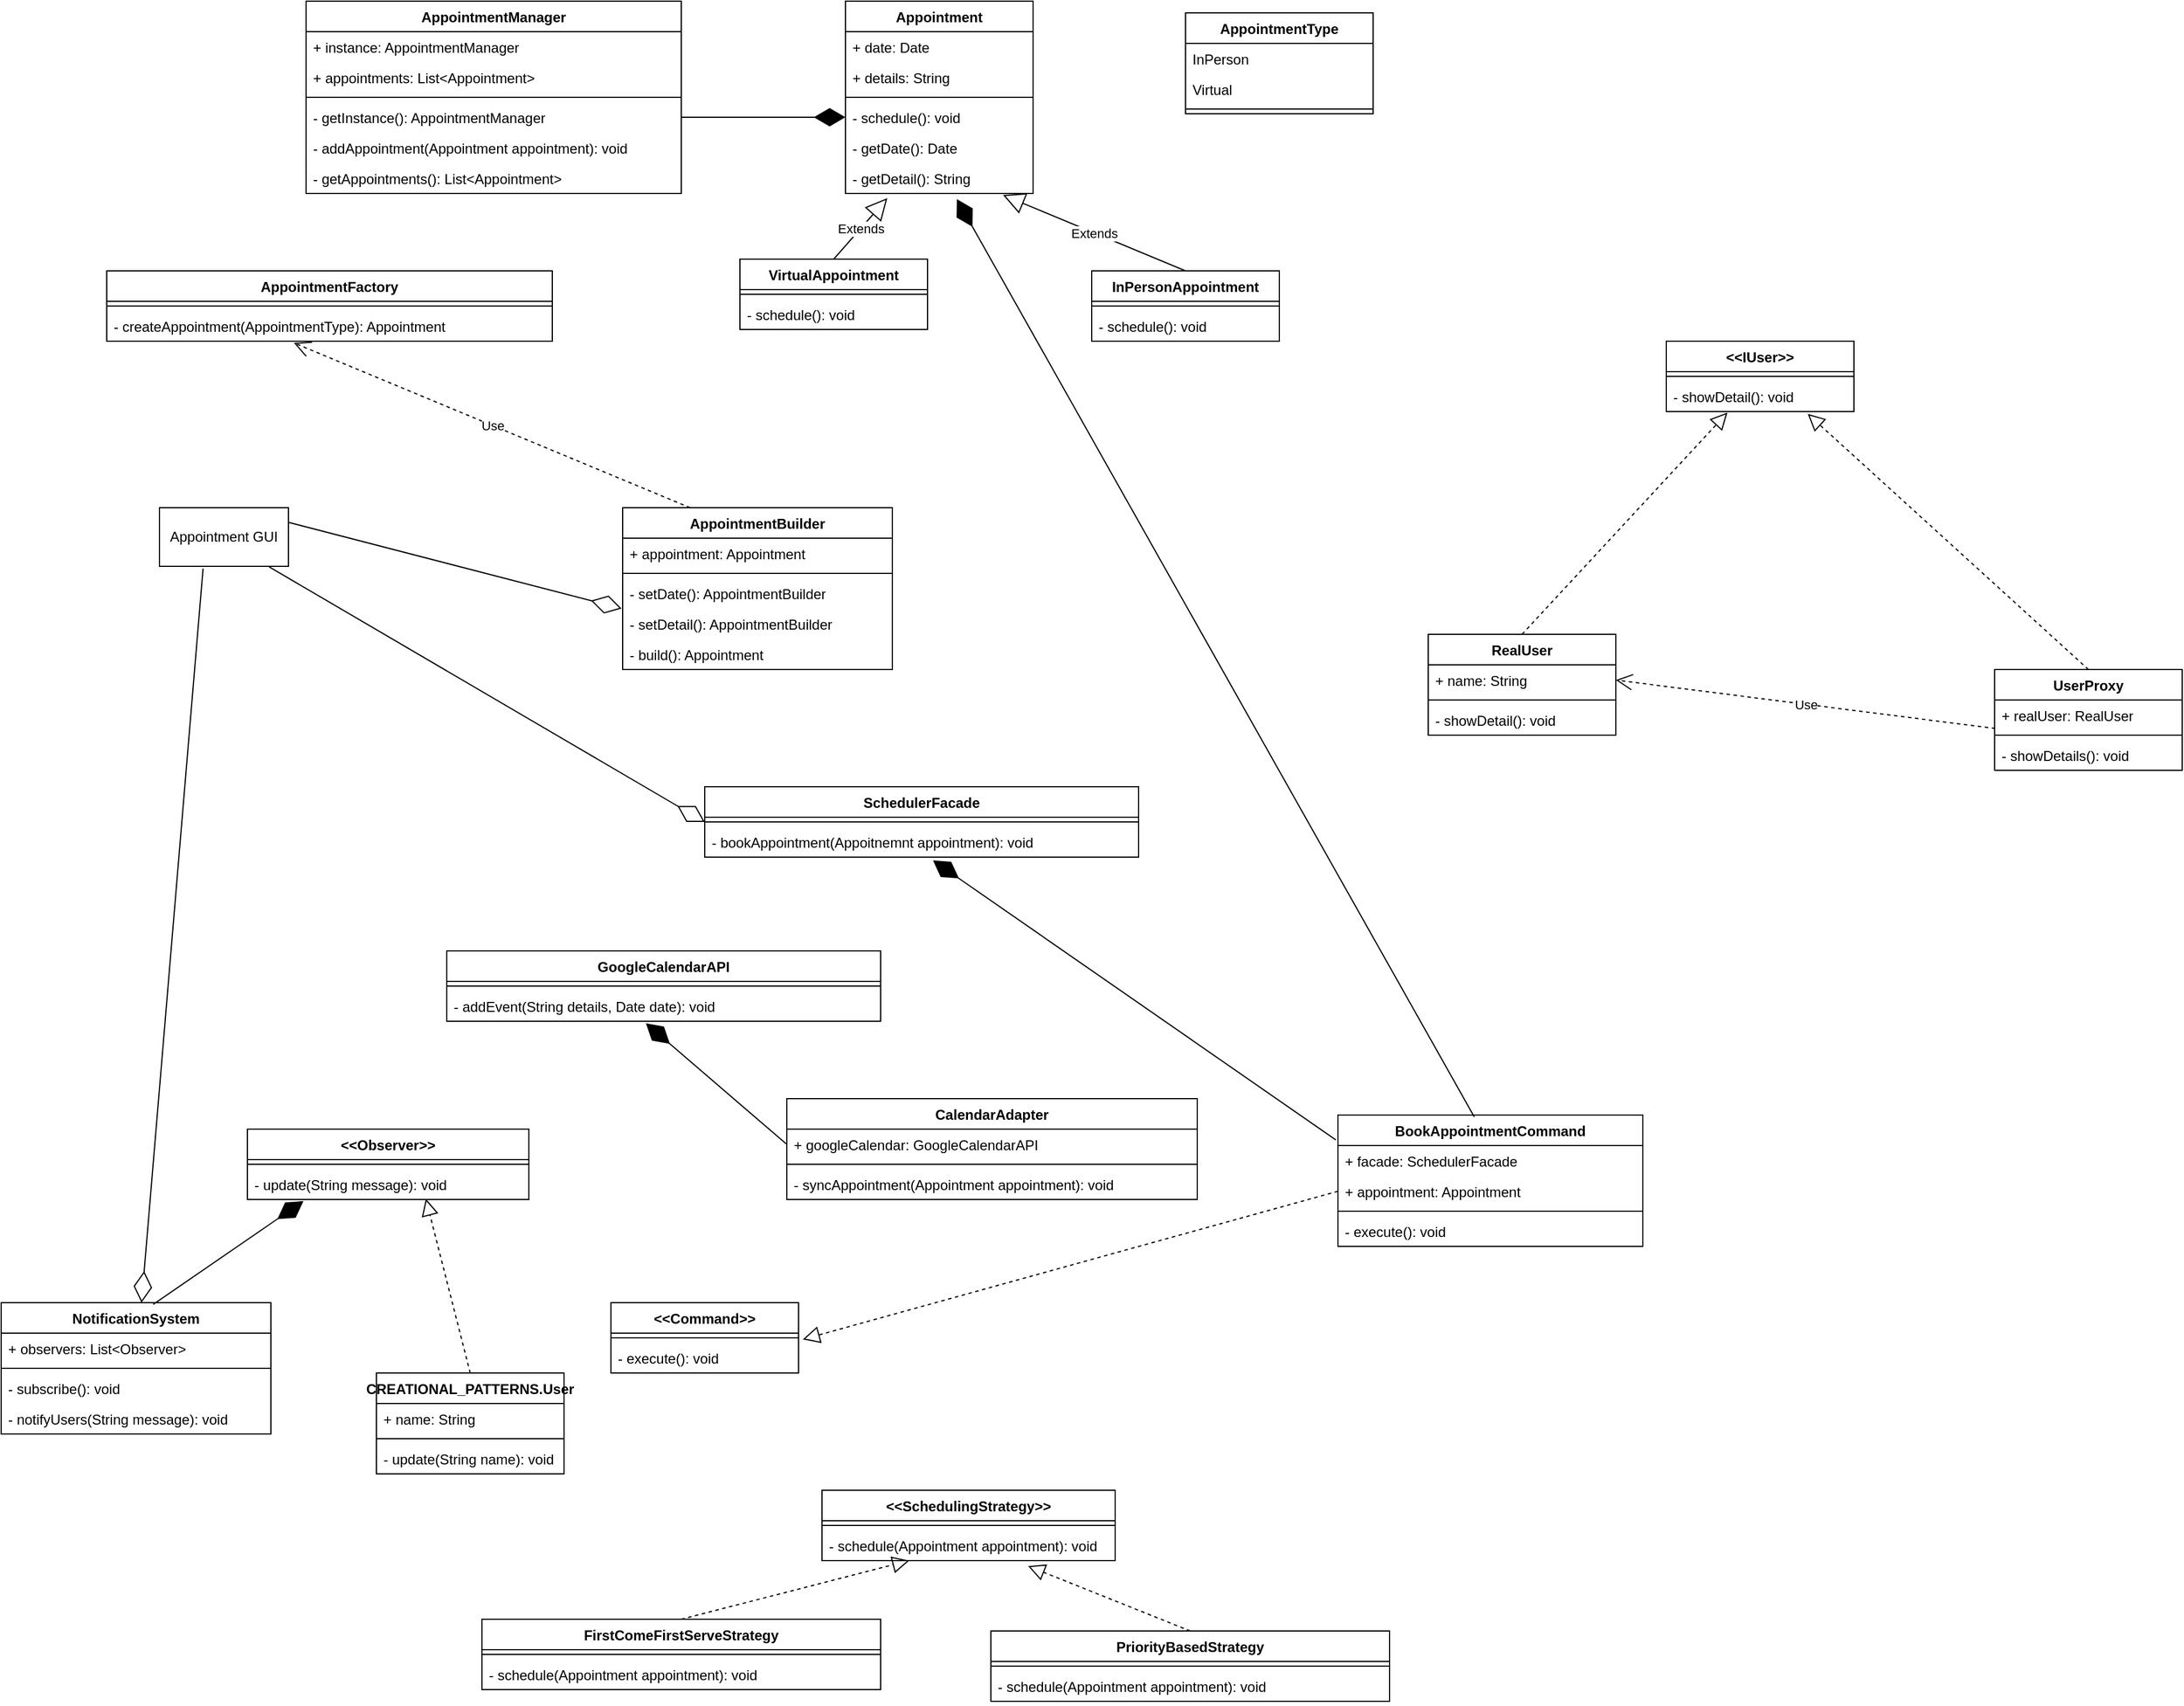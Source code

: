<mxfile version="21.6.8" type="device">
  <diagram name="Page-1" id="3SA_PlsY-lDh6BKdHhQn">
    <mxGraphModel dx="2927" dy="1338" grid="1" gridSize="10" guides="1" tooltips="1" connect="1" arrows="1" fold="1" page="1" pageScale="1" pageWidth="827" pageHeight="1169" math="0" shadow="0">
      <root>
        <mxCell id="0" />
        <mxCell id="1" parent="0" />
        <mxCell id="EZS8QOaWmPaTbYmhqYIM-8" value="Appointment" style="swimlane;fontStyle=1;align=center;verticalAlign=top;childLayout=stackLayout;horizontal=1;startSize=26;horizontalStack=0;resizeParent=1;resizeParentMax=0;resizeLast=0;collapsible=1;marginBottom=0;whiteSpace=wrap;html=1;" vertex="1" parent="1">
          <mxGeometry x="330" y="400" width="160" height="164" as="geometry" />
        </mxCell>
        <mxCell id="EZS8QOaWmPaTbYmhqYIM-9" value="+ date: Date" style="text;strokeColor=none;fillColor=none;align=left;verticalAlign=top;spacingLeft=4;spacingRight=4;overflow=hidden;rotatable=0;points=[[0,0.5],[1,0.5]];portConstraint=eastwest;whiteSpace=wrap;html=1;" vertex="1" parent="EZS8QOaWmPaTbYmhqYIM-8">
          <mxGeometry y="26" width="160" height="26" as="geometry" />
        </mxCell>
        <mxCell id="EZS8QOaWmPaTbYmhqYIM-12" value="+ details: String" style="text;strokeColor=none;fillColor=none;align=left;verticalAlign=top;spacingLeft=4;spacingRight=4;overflow=hidden;rotatable=0;points=[[0,0.5],[1,0.5]];portConstraint=eastwest;whiteSpace=wrap;html=1;" vertex="1" parent="EZS8QOaWmPaTbYmhqYIM-8">
          <mxGeometry y="52" width="160" height="26" as="geometry" />
        </mxCell>
        <mxCell id="EZS8QOaWmPaTbYmhqYIM-10" value="" style="line;strokeWidth=1;fillColor=none;align=left;verticalAlign=middle;spacingTop=-1;spacingLeft=3;spacingRight=3;rotatable=0;labelPosition=right;points=[];portConstraint=eastwest;strokeColor=inherit;" vertex="1" parent="EZS8QOaWmPaTbYmhqYIM-8">
          <mxGeometry y="78" width="160" height="8" as="geometry" />
        </mxCell>
        <mxCell id="EZS8QOaWmPaTbYmhqYIM-11" value="- schedule(): void" style="text;strokeColor=none;fillColor=none;align=left;verticalAlign=top;spacingLeft=4;spacingRight=4;overflow=hidden;rotatable=0;points=[[0,0.5],[1,0.5]];portConstraint=eastwest;whiteSpace=wrap;html=1;" vertex="1" parent="EZS8QOaWmPaTbYmhqYIM-8">
          <mxGeometry y="86" width="160" height="26" as="geometry" />
        </mxCell>
        <mxCell id="EZS8QOaWmPaTbYmhqYIM-13" value="- getDate(): Date" style="text;strokeColor=none;fillColor=none;align=left;verticalAlign=top;spacingLeft=4;spacingRight=4;overflow=hidden;rotatable=0;points=[[0,0.5],[1,0.5]];portConstraint=eastwest;whiteSpace=wrap;html=1;" vertex="1" parent="EZS8QOaWmPaTbYmhqYIM-8">
          <mxGeometry y="112" width="160" height="26" as="geometry" />
        </mxCell>
        <mxCell id="EZS8QOaWmPaTbYmhqYIM-14" value="- getDetail(): String" style="text;strokeColor=none;fillColor=none;align=left;verticalAlign=top;spacingLeft=4;spacingRight=4;overflow=hidden;rotatable=0;points=[[0,0.5],[1,0.5]];portConstraint=eastwest;whiteSpace=wrap;html=1;" vertex="1" parent="EZS8QOaWmPaTbYmhqYIM-8">
          <mxGeometry y="138" width="160" height="26" as="geometry" />
        </mxCell>
        <mxCell id="EZS8QOaWmPaTbYmhqYIM-15" value="InPersonAppointment" style="swimlane;fontStyle=1;align=center;verticalAlign=top;childLayout=stackLayout;horizontal=1;startSize=26;horizontalStack=0;resizeParent=1;resizeParentMax=0;resizeLast=0;collapsible=1;marginBottom=0;whiteSpace=wrap;html=1;" vertex="1" parent="1">
          <mxGeometry x="540" y="630" width="160" height="60" as="geometry" />
        </mxCell>
        <mxCell id="EZS8QOaWmPaTbYmhqYIM-17" value="" style="line;strokeWidth=1;fillColor=none;align=left;verticalAlign=middle;spacingTop=-1;spacingLeft=3;spacingRight=3;rotatable=0;labelPosition=right;points=[];portConstraint=eastwest;strokeColor=inherit;" vertex="1" parent="EZS8QOaWmPaTbYmhqYIM-15">
          <mxGeometry y="26" width="160" height="8" as="geometry" />
        </mxCell>
        <mxCell id="EZS8QOaWmPaTbYmhqYIM-18" value="- schedule(): void" style="text;strokeColor=none;fillColor=none;align=left;verticalAlign=top;spacingLeft=4;spacingRight=4;overflow=hidden;rotatable=0;points=[[0,0.5],[1,0.5]];portConstraint=eastwest;whiteSpace=wrap;html=1;" vertex="1" parent="EZS8QOaWmPaTbYmhqYIM-15">
          <mxGeometry y="34" width="160" height="26" as="geometry" />
        </mxCell>
        <mxCell id="EZS8QOaWmPaTbYmhqYIM-19" value="VirtualAppointment" style="swimlane;fontStyle=1;align=center;verticalAlign=top;childLayout=stackLayout;horizontal=1;startSize=26;horizontalStack=0;resizeParent=1;resizeParentMax=0;resizeLast=0;collapsible=1;marginBottom=0;whiteSpace=wrap;html=1;" vertex="1" parent="1">
          <mxGeometry x="240" y="620" width="160" height="60" as="geometry" />
        </mxCell>
        <mxCell id="EZS8QOaWmPaTbYmhqYIM-20" value="" style="line;strokeWidth=1;fillColor=none;align=left;verticalAlign=middle;spacingTop=-1;spacingLeft=3;spacingRight=3;rotatable=0;labelPosition=right;points=[];portConstraint=eastwest;strokeColor=inherit;" vertex="1" parent="EZS8QOaWmPaTbYmhqYIM-19">
          <mxGeometry y="26" width="160" height="8" as="geometry" />
        </mxCell>
        <mxCell id="EZS8QOaWmPaTbYmhqYIM-21" value="- schedule(): void" style="text;strokeColor=none;fillColor=none;align=left;verticalAlign=top;spacingLeft=4;spacingRight=4;overflow=hidden;rotatable=0;points=[[0,0.5],[1,0.5]];portConstraint=eastwest;whiteSpace=wrap;html=1;" vertex="1" parent="EZS8QOaWmPaTbYmhqYIM-19">
          <mxGeometry y="34" width="160" height="26" as="geometry" />
        </mxCell>
        <mxCell id="EZS8QOaWmPaTbYmhqYIM-22" value="AppointmentType" style="swimlane;fontStyle=1;align=center;verticalAlign=top;childLayout=stackLayout;horizontal=1;startSize=26;horizontalStack=0;resizeParent=1;resizeParentMax=0;resizeLast=0;collapsible=1;marginBottom=0;whiteSpace=wrap;html=1;" vertex="1" parent="1">
          <mxGeometry x="620" y="410" width="160" height="86" as="geometry" />
        </mxCell>
        <mxCell id="EZS8QOaWmPaTbYmhqYIM-23" value="InPerson" style="text;strokeColor=none;fillColor=none;align=left;verticalAlign=top;spacingLeft=4;spacingRight=4;overflow=hidden;rotatable=0;points=[[0,0.5],[1,0.5]];portConstraint=eastwest;whiteSpace=wrap;html=1;" vertex="1" parent="EZS8QOaWmPaTbYmhqYIM-22">
          <mxGeometry y="26" width="160" height="26" as="geometry" />
        </mxCell>
        <mxCell id="EZS8QOaWmPaTbYmhqYIM-26" value="Virtual" style="text;strokeColor=none;fillColor=none;align=left;verticalAlign=top;spacingLeft=4;spacingRight=4;overflow=hidden;rotatable=0;points=[[0,0.5],[1,0.5]];portConstraint=eastwest;whiteSpace=wrap;html=1;" vertex="1" parent="EZS8QOaWmPaTbYmhqYIM-22">
          <mxGeometry y="52" width="160" height="26" as="geometry" />
        </mxCell>
        <mxCell id="EZS8QOaWmPaTbYmhqYIM-24" value="" style="line;strokeWidth=1;fillColor=none;align=left;verticalAlign=middle;spacingTop=-1;spacingLeft=3;spacingRight=3;rotatable=0;labelPosition=right;points=[];portConstraint=eastwest;strokeColor=inherit;" vertex="1" parent="EZS8QOaWmPaTbYmhqYIM-22">
          <mxGeometry y="78" width="160" height="8" as="geometry" />
        </mxCell>
        <mxCell id="EZS8QOaWmPaTbYmhqYIM-27" value="AppointmentFactory" style="swimlane;fontStyle=1;align=center;verticalAlign=top;childLayout=stackLayout;horizontal=1;startSize=26;horizontalStack=0;resizeParent=1;resizeParentMax=0;resizeLast=0;collapsible=1;marginBottom=0;whiteSpace=wrap;html=1;" vertex="1" parent="1">
          <mxGeometry x="-300" y="630" width="380" height="60" as="geometry" />
        </mxCell>
        <mxCell id="EZS8QOaWmPaTbYmhqYIM-29" value="" style="line;strokeWidth=1;fillColor=none;align=left;verticalAlign=middle;spacingTop=-1;spacingLeft=3;spacingRight=3;rotatable=0;labelPosition=right;points=[];portConstraint=eastwest;strokeColor=inherit;" vertex="1" parent="EZS8QOaWmPaTbYmhqYIM-27">
          <mxGeometry y="26" width="380" height="8" as="geometry" />
        </mxCell>
        <mxCell id="EZS8QOaWmPaTbYmhqYIM-30" value="- createAppointment(AppointmentType): Appointment" style="text;strokeColor=none;fillColor=none;align=left;verticalAlign=top;spacingLeft=4;spacingRight=4;overflow=hidden;rotatable=0;points=[[0,0.5],[1,0.5]];portConstraint=eastwest;whiteSpace=wrap;html=1;" vertex="1" parent="EZS8QOaWmPaTbYmhqYIM-27">
          <mxGeometry y="34" width="380" height="26" as="geometry" />
        </mxCell>
        <mxCell id="EZS8QOaWmPaTbYmhqYIM-31" value="AppointmentBuilder" style="swimlane;fontStyle=1;align=center;verticalAlign=top;childLayout=stackLayout;horizontal=1;startSize=26;horizontalStack=0;resizeParent=1;resizeParentMax=0;resizeLast=0;collapsible=1;marginBottom=0;whiteSpace=wrap;html=1;" vertex="1" parent="1">
          <mxGeometry x="140" y="832" width="230" height="138" as="geometry" />
        </mxCell>
        <mxCell id="EZS8QOaWmPaTbYmhqYIM-32" value="+ appointment: Appointment" style="text;strokeColor=none;fillColor=none;align=left;verticalAlign=top;spacingLeft=4;spacingRight=4;overflow=hidden;rotatable=0;points=[[0,0.5],[1,0.5]];portConstraint=eastwest;whiteSpace=wrap;html=1;" vertex="1" parent="EZS8QOaWmPaTbYmhqYIM-31">
          <mxGeometry y="26" width="230" height="26" as="geometry" />
        </mxCell>
        <mxCell id="EZS8QOaWmPaTbYmhqYIM-33" value="" style="line;strokeWidth=1;fillColor=none;align=left;verticalAlign=middle;spacingTop=-1;spacingLeft=3;spacingRight=3;rotatable=0;labelPosition=right;points=[];portConstraint=eastwest;strokeColor=inherit;" vertex="1" parent="EZS8QOaWmPaTbYmhqYIM-31">
          <mxGeometry y="52" width="230" height="8" as="geometry" />
        </mxCell>
        <mxCell id="EZS8QOaWmPaTbYmhqYIM-34" value="- setDate(): AppointmentBuilder" style="text;strokeColor=none;fillColor=none;align=left;verticalAlign=top;spacingLeft=4;spacingRight=4;overflow=hidden;rotatable=0;points=[[0,0.5],[1,0.5]];portConstraint=eastwest;whiteSpace=wrap;html=1;" vertex="1" parent="EZS8QOaWmPaTbYmhqYIM-31">
          <mxGeometry y="60" width="230" height="26" as="geometry" />
        </mxCell>
        <mxCell id="EZS8QOaWmPaTbYmhqYIM-35" value="- setDetail(): AppointmentBuilder" style="text;strokeColor=none;fillColor=none;align=left;verticalAlign=top;spacingLeft=4;spacingRight=4;overflow=hidden;rotatable=0;points=[[0,0.5],[1,0.5]];portConstraint=eastwest;whiteSpace=wrap;html=1;" vertex="1" parent="EZS8QOaWmPaTbYmhqYIM-31">
          <mxGeometry y="86" width="230" height="26" as="geometry" />
        </mxCell>
        <mxCell id="EZS8QOaWmPaTbYmhqYIM-36" value="- build(): Appointment" style="text;strokeColor=none;fillColor=none;align=left;verticalAlign=top;spacingLeft=4;spacingRight=4;overflow=hidden;rotatable=0;points=[[0,0.5],[1,0.5]];portConstraint=eastwest;whiteSpace=wrap;html=1;" vertex="1" parent="EZS8QOaWmPaTbYmhqYIM-31">
          <mxGeometry y="112" width="230" height="26" as="geometry" />
        </mxCell>
        <mxCell id="EZS8QOaWmPaTbYmhqYIM-37" value="AppointmentManager" style="swimlane;fontStyle=1;align=center;verticalAlign=top;childLayout=stackLayout;horizontal=1;startSize=26;horizontalStack=0;resizeParent=1;resizeParentMax=0;resizeLast=0;collapsible=1;marginBottom=0;whiteSpace=wrap;html=1;" vertex="1" parent="1">
          <mxGeometry x="-130" y="400" width="320" height="164" as="geometry" />
        </mxCell>
        <mxCell id="EZS8QOaWmPaTbYmhqYIM-38" value="+ instance: AppointmentManager" style="text;strokeColor=none;fillColor=none;align=left;verticalAlign=top;spacingLeft=4;spacingRight=4;overflow=hidden;rotatable=0;points=[[0,0.5],[1,0.5]];portConstraint=eastwest;whiteSpace=wrap;html=1;" vertex="1" parent="EZS8QOaWmPaTbYmhqYIM-37">
          <mxGeometry y="26" width="320" height="26" as="geometry" />
        </mxCell>
        <mxCell id="EZS8QOaWmPaTbYmhqYIM-41" value="+ appointments: List&amp;lt;Appointment&amp;gt;" style="text;strokeColor=none;fillColor=none;align=left;verticalAlign=top;spacingLeft=4;spacingRight=4;overflow=hidden;rotatable=0;points=[[0,0.5],[1,0.5]];portConstraint=eastwest;whiteSpace=wrap;html=1;" vertex="1" parent="EZS8QOaWmPaTbYmhqYIM-37">
          <mxGeometry y="52" width="320" height="26" as="geometry" />
        </mxCell>
        <mxCell id="EZS8QOaWmPaTbYmhqYIM-39" value="" style="line;strokeWidth=1;fillColor=none;align=left;verticalAlign=middle;spacingTop=-1;spacingLeft=3;spacingRight=3;rotatable=0;labelPosition=right;points=[];portConstraint=eastwest;strokeColor=inherit;" vertex="1" parent="EZS8QOaWmPaTbYmhqYIM-37">
          <mxGeometry y="78" width="320" height="8" as="geometry" />
        </mxCell>
        <mxCell id="EZS8QOaWmPaTbYmhqYIM-40" value="- getInstance(): AppointmentManager" style="text;strokeColor=none;fillColor=none;align=left;verticalAlign=top;spacingLeft=4;spacingRight=4;overflow=hidden;rotatable=0;points=[[0,0.5],[1,0.5]];portConstraint=eastwest;whiteSpace=wrap;html=1;" vertex="1" parent="EZS8QOaWmPaTbYmhqYIM-37">
          <mxGeometry y="86" width="320" height="26" as="geometry" />
        </mxCell>
        <mxCell id="EZS8QOaWmPaTbYmhqYIM-43" value="- addAppointment(Appointment appointment): void" style="text;strokeColor=none;fillColor=none;align=left;verticalAlign=top;spacingLeft=4;spacingRight=4;overflow=hidden;rotatable=0;points=[[0,0.5],[1,0.5]];portConstraint=eastwest;whiteSpace=wrap;html=1;" vertex="1" parent="EZS8QOaWmPaTbYmhqYIM-37">
          <mxGeometry y="112" width="320" height="26" as="geometry" />
        </mxCell>
        <mxCell id="EZS8QOaWmPaTbYmhqYIM-44" value="- getAppointments(): List&amp;lt;Appointment&amp;gt;" style="text;strokeColor=none;fillColor=none;align=left;verticalAlign=top;spacingLeft=4;spacingRight=4;overflow=hidden;rotatable=0;points=[[0,0.5],[1,0.5]];portConstraint=eastwest;whiteSpace=wrap;html=1;" vertex="1" parent="EZS8QOaWmPaTbYmhqYIM-37">
          <mxGeometry y="138" width="320" height="26" as="geometry" />
        </mxCell>
        <mxCell id="EZS8QOaWmPaTbYmhqYIM-45" value="&amp;lt;&amp;lt;Observer&amp;gt;&amp;gt;" style="swimlane;fontStyle=1;align=center;verticalAlign=top;childLayout=stackLayout;horizontal=1;startSize=26;horizontalStack=0;resizeParent=1;resizeParentMax=0;resizeLast=0;collapsible=1;marginBottom=0;whiteSpace=wrap;html=1;" vertex="1" parent="1">
          <mxGeometry x="-180" y="1362" width="240" height="60" as="geometry" />
        </mxCell>
        <mxCell id="EZS8QOaWmPaTbYmhqYIM-47" value="" style="line;strokeWidth=1;fillColor=none;align=left;verticalAlign=middle;spacingTop=-1;spacingLeft=3;spacingRight=3;rotatable=0;labelPosition=right;points=[];portConstraint=eastwest;strokeColor=inherit;" vertex="1" parent="EZS8QOaWmPaTbYmhqYIM-45">
          <mxGeometry y="26" width="240" height="8" as="geometry" />
        </mxCell>
        <mxCell id="EZS8QOaWmPaTbYmhqYIM-48" value="- update(String message): void" style="text;strokeColor=none;fillColor=none;align=left;verticalAlign=top;spacingLeft=4;spacingRight=4;overflow=hidden;rotatable=0;points=[[0,0.5],[1,0.5]];portConstraint=eastwest;whiteSpace=wrap;html=1;" vertex="1" parent="EZS8QOaWmPaTbYmhqYIM-45">
          <mxGeometry y="34" width="240" height="26" as="geometry" />
        </mxCell>
        <mxCell id="EZS8QOaWmPaTbYmhqYIM-49" value="CREATIONAL_PATTERNS.User" style="swimlane;fontStyle=1;align=center;verticalAlign=top;childLayout=stackLayout;horizontal=1;startSize=26;horizontalStack=0;resizeParent=1;resizeParentMax=0;resizeLast=0;collapsible=1;marginBottom=0;whiteSpace=wrap;html=1;" vertex="1" parent="1">
          <mxGeometry x="-70" y="1570" width="160" height="86" as="geometry" />
        </mxCell>
        <mxCell id="EZS8QOaWmPaTbYmhqYIM-50" value="+ name: String&amp;nbsp;" style="text;strokeColor=none;fillColor=none;align=left;verticalAlign=top;spacingLeft=4;spacingRight=4;overflow=hidden;rotatable=0;points=[[0,0.5],[1,0.5]];portConstraint=eastwest;whiteSpace=wrap;html=1;" vertex="1" parent="EZS8QOaWmPaTbYmhqYIM-49">
          <mxGeometry y="26" width="160" height="26" as="geometry" />
        </mxCell>
        <mxCell id="EZS8QOaWmPaTbYmhqYIM-51" value="" style="line;strokeWidth=1;fillColor=none;align=left;verticalAlign=middle;spacingTop=-1;spacingLeft=3;spacingRight=3;rotatable=0;labelPosition=right;points=[];portConstraint=eastwest;strokeColor=inherit;" vertex="1" parent="EZS8QOaWmPaTbYmhqYIM-49">
          <mxGeometry y="52" width="160" height="8" as="geometry" />
        </mxCell>
        <mxCell id="EZS8QOaWmPaTbYmhqYIM-52" value="- update(String name): void" style="text;strokeColor=none;fillColor=none;align=left;verticalAlign=top;spacingLeft=4;spacingRight=4;overflow=hidden;rotatable=0;points=[[0,0.5],[1,0.5]];portConstraint=eastwest;whiteSpace=wrap;html=1;" vertex="1" parent="EZS8QOaWmPaTbYmhqYIM-49">
          <mxGeometry y="60" width="160" height="26" as="geometry" />
        </mxCell>
        <mxCell id="EZS8QOaWmPaTbYmhqYIM-53" value="NotificationSystem" style="swimlane;fontStyle=1;align=center;verticalAlign=top;childLayout=stackLayout;horizontal=1;startSize=26;horizontalStack=0;resizeParent=1;resizeParentMax=0;resizeLast=0;collapsible=1;marginBottom=0;whiteSpace=wrap;html=1;" vertex="1" parent="1">
          <mxGeometry x="-390" y="1510" width="230" height="112" as="geometry" />
        </mxCell>
        <mxCell id="EZS8QOaWmPaTbYmhqYIM-54" value="+ observers: List&amp;lt;Observer&amp;gt;" style="text;strokeColor=none;fillColor=none;align=left;verticalAlign=top;spacingLeft=4;spacingRight=4;overflow=hidden;rotatable=0;points=[[0,0.5],[1,0.5]];portConstraint=eastwest;whiteSpace=wrap;html=1;" vertex="1" parent="EZS8QOaWmPaTbYmhqYIM-53">
          <mxGeometry y="26" width="230" height="26" as="geometry" />
        </mxCell>
        <mxCell id="EZS8QOaWmPaTbYmhqYIM-55" value="" style="line;strokeWidth=1;fillColor=none;align=left;verticalAlign=middle;spacingTop=-1;spacingLeft=3;spacingRight=3;rotatable=0;labelPosition=right;points=[];portConstraint=eastwest;strokeColor=inherit;" vertex="1" parent="EZS8QOaWmPaTbYmhqYIM-53">
          <mxGeometry y="52" width="230" height="8" as="geometry" />
        </mxCell>
        <mxCell id="EZS8QOaWmPaTbYmhqYIM-56" value="- subscribe(): void" style="text;strokeColor=none;fillColor=none;align=left;verticalAlign=top;spacingLeft=4;spacingRight=4;overflow=hidden;rotatable=0;points=[[0,0.5],[1,0.5]];portConstraint=eastwest;whiteSpace=wrap;html=1;" vertex="1" parent="EZS8QOaWmPaTbYmhqYIM-53">
          <mxGeometry y="60" width="230" height="26" as="geometry" />
        </mxCell>
        <mxCell id="EZS8QOaWmPaTbYmhqYIM-58" value="- notifyUsers(String message): void" style="text;strokeColor=none;fillColor=none;align=left;verticalAlign=top;spacingLeft=4;spacingRight=4;overflow=hidden;rotatable=0;points=[[0,0.5],[1,0.5]];portConstraint=eastwest;whiteSpace=wrap;html=1;" vertex="1" parent="EZS8QOaWmPaTbYmhqYIM-53">
          <mxGeometry y="86" width="230" height="26" as="geometry" />
        </mxCell>
        <mxCell id="EZS8QOaWmPaTbYmhqYIM-60" value="&amp;lt;&amp;lt;Command&amp;gt;&amp;gt;" style="swimlane;fontStyle=1;align=center;verticalAlign=top;childLayout=stackLayout;horizontal=1;startSize=26;horizontalStack=0;resizeParent=1;resizeParentMax=0;resizeLast=0;collapsible=1;marginBottom=0;whiteSpace=wrap;html=1;" vertex="1" parent="1">
          <mxGeometry x="130" y="1510" width="160" height="60" as="geometry" />
        </mxCell>
        <mxCell id="EZS8QOaWmPaTbYmhqYIM-62" value="" style="line;strokeWidth=1;fillColor=none;align=left;verticalAlign=middle;spacingTop=-1;spacingLeft=3;spacingRight=3;rotatable=0;labelPosition=right;points=[];portConstraint=eastwest;strokeColor=inherit;" vertex="1" parent="EZS8QOaWmPaTbYmhqYIM-60">
          <mxGeometry y="26" width="160" height="8" as="geometry" />
        </mxCell>
        <mxCell id="EZS8QOaWmPaTbYmhqYIM-63" value="- execute(): void" style="text;strokeColor=none;fillColor=none;align=left;verticalAlign=top;spacingLeft=4;spacingRight=4;overflow=hidden;rotatable=0;points=[[0,0.5],[1,0.5]];portConstraint=eastwest;whiteSpace=wrap;html=1;" vertex="1" parent="EZS8QOaWmPaTbYmhqYIM-60">
          <mxGeometry y="34" width="160" height="26" as="geometry" />
        </mxCell>
        <mxCell id="EZS8QOaWmPaTbYmhqYIM-65" value="BookAppointmentCommand" style="swimlane;fontStyle=1;align=center;verticalAlign=top;childLayout=stackLayout;horizontal=1;startSize=26;horizontalStack=0;resizeParent=1;resizeParentMax=0;resizeLast=0;collapsible=1;marginBottom=0;whiteSpace=wrap;html=1;" vertex="1" parent="1">
          <mxGeometry x="750" y="1350" width="260" height="112" as="geometry" />
        </mxCell>
        <mxCell id="EZS8QOaWmPaTbYmhqYIM-66" value="+ facade: SchedulerFacade" style="text;strokeColor=none;fillColor=none;align=left;verticalAlign=top;spacingLeft=4;spacingRight=4;overflow=hidden;rotatable=0;points=[[0,0.5],[1,0.5]];portConstraint=eastwest;whiteSpace=wrap;html=1;" vertex="1" parent="EZS8QOaWmPaTbYmhqYIM-65">
          <mxGeometry y="26" width="260" height="26" as="geometry" />
        </mxCell>
        <mxCell id="EZS8QOaWmPaTbYmhqYIM-69" value="+ appointment: Appointment" style="text;strokeColor=none;fillColor=none;align=left;verticalAlign=top;spacingLeft=4;spacingRight=4;overflow=hidden;rotatable=0;points=[[0,0.5],[1,0.5]];portConstraint=eastwest;whiteSpace=wrap;html=1;" vertex="1" parent="EZS8QOaWmPaTbYmhqYIM-65">
          <mxGeometry y="52" width="260" height="26" as="geometry" />
        </mxCell>
        <mxCell id="EZS8QOaWmPaTbYmhqYIM-67" value="" style="line;strokeWidth=1;fillColor=none;align=left;verticalAlign=middle;spacingTop=-1;spacingLeft=3;spacingRight=3;rotatable=0;labelPosition=right;points=[];portConstraint=eastwest;strokeColor=inherit;" vertex="1" parent="EZS8QOaWmPaTbYmhqYIM-65">
          <mxGeometry y="78" width="260" height="8" as="geometry" />
        </mxCell>
        <mxCell id="EZS8QOaWmPaTbYmhqYIM-68" value="- execute(): void" style="text;strokeColor=none;fillColor=none;align=left;verticalAlign=top;spacingLeft=4;spacingRight=4;overflow=hidden;rotatable=0;points=[[0,0.5],[1,0.5]];portConstraint=eastwest;whiteSpace=wrap;html=1;" vertex="1" parent="EZS8QOaWmPaTbYmhqYIM-65">
          <mxGeometry y="86" width="260" height="26" as="geometry" />
        </mxCell>
        <mxCell id="EZS8QOaWmPaTbYmhqYIM-70" value="&amp;lt;&amp;lt;SchedulingStrategy&amp;gt;&amp;gt;" style="swimlane;fontStyle=1;align=center;verticalAlign=top;childLayout=stackLayout;horizontal=1;startSize=26;horizontalStack=0;resizeParent=1;resizeParentMax=0;resizeLast=0;collapsible=1;marginBottom=0;whiteSpace=wrap;html=1;" vertex="1" parent="1">
          <mxGeometry x="310" y="1670" width="250" height="60" as="geometry" />
        </mxCell>
        <mxCell id="EZS8QOaWmPaTbYmhqYIM-72" value="" style="line;strokeWidth=1;fillColor=none;align=left;verticalAlign=middle;spacingTop=-1;spacingLeft=3;spacingRight=3;rotatable=0;labelPosition=right;points=[];portConstraint=eastwest;strokeColor=inherit;" vertex="1" parent="EZS8QOaWmPaTbYmhqYIM-70">
          <mxGeometry y="26" width="250" height="8" as="geometry" />
        </mxCell>
        <mxCell id="EZS8QOaWmPaTbYmhqYIM-73" value="- schedule(Appointment appointment): void" style="text;strokeColor=none;fillColor=none;align=left;verticalAlign=top;spacingLeft=4;spacingRight=4;overflow=hidden;rotatable=0;points=[[0,0.5],[1,0.5]];portConstraint=eastwest;whiteSpace=wrap;html=1;" vertex="1" parent="EZS8QOaWmPaTbYmhqYIM-70">
          <mxGeometry y="34" width="250" height="26" as="geometry" />
        </mxCell>
        <mxCell id="EZS8QOaWmPaTbYmhqYIM-74" value="FirstComeFirstServeStrategy" style="swimlane;fontStyle=1;align=center;verticalAlign=top;childLayout=stackLayout;horizontal=1;startSize=26;horizontalStack=0;resizeParent=1;resizeParentMax=0;resizeLast=0;collapsible=1;marginBottom=0;whiteSpace=wrap;html=1;" vertex="1" parent="1">
          <mxGeometry x="20" y="1780" width="340" height="60" as="geometry" />
        </mxCell>
        <mxCell id="EZS8QOaWmPaTbYmhqYIM-76" value="" style="line;strokeWidth=1;fillColor=none;align=left;verticalAlign=middle;spacingTop=-1;spacingLeft=3;spacingRight=3;rotatable=0;labelPosition=right;points=[];portConstraint=eastwest;strokeColor=inherit;" vertex="1" parent="EZS8QOaWmPaTbYmhqYIM-74">
          <mxGeometry y="26" width="340" height="8" as="geometry" />
        </mxCell>
        <mxCell id="EZS8QOaWmPaTbYmhqYIM-77" value="- schedule(Appointment appointment): void" style="text;strokeColor=none;fillColor=none;align=left;verticalAlign=top;spacingLeft=4;spacingRight=4;overflow=hidden;rotatable=0;points=[[0,0.5],[1,0.5]];portConstraint=eastwest;whiteSpace=wrap;html=1;" vertex="1" parent="EZS8QOaWmPaTbYmhqYIM-74">
          <mxGeometry y="34" width="340" height="26" as="geometry" />
        </mxCell>
        <mxCell id="EZS8QOaWmPaTbYmhqYIM-78" value="PriorityBasedStrategy" style="swimlane;fontStyle=1;align=center;verticalAlign=top;childLayout=stackLayout;horizontal=1;startSize=26;horizontalStack=0;resizeParent=1;resizeParentMax=0;resizeLast=0;collapsible=1;marginBottom=0;whiteSpace=wrap;html=1;" vertex="1" parent="1">
          <mxGeometry x="454" y="1790" width="340" height="60" as="geometry" />
        </mxCell>
        <mxCell id="EZS8QOaWmPaTbYmhqYIM-79" value="" style="line;strokeWidth=1;fillColor=none;align=left;verticalAlign=middle;spacingTop=-1;spacingLeft=3;spacingRight=3;rotatable=0;labelPosition=right;points=[];portConstraint=eastwest;strokeColor=inherit;" vertex="1" parent="EZS8QOaWmPaTbYmhqYIM-78">
          <mxGeometry y="26" width="340" height="8" as="geometry" />
        </mxCell>
        <mxCell id="EZS8QOaWmPaTbYmhqYIM-80" value="- schedule(Appointment appointment): void" style="text;strokeColor=none;fillColor=none;align=left;verticalAlign=top;spacingLeft=4;spacingRight=4;overflow=hidden;rotatable=0;points=[[0,0.5],[1,0.5]];portConstraint=eastwest;whiteSpace=wrap;html=1;" vertex="1" parent="EZS8QOaWmPaTbYmhqYIM-78">
          <mxGeometry y="34" width="340" height="26" as="geometry" />
        </mxCell>
        <mxCell id="EZS8QOaWmPaTbYmhqYIM-81" value="SchedulerFacade" style="swimlane;fontStyle=1;align=center;verticalAlign=top;childLayout=stackLayout;horizontal=1;startSize=26;horizontalStack=0;resizeParent=1;resizeParentMax=0;resizeLast=0;collapsible=1;marginBottom=0;whiteSpace=wrap;html=1;" vertex="1" parent="1">
          <mxGeometry x="210" y="1070" width="370" height="60" as="geometry" />
        </mxCell>
        <mxCell id="EZS8QOaWmPaTbYmhqYIM-83" value="" style="line;strokeWidth=1;fillColor=none;align=left;verticalAlign=middle;spacingTop=-1;spacingLeft=3;spacingRight=3;rotatable=0;labelPosition=right;points=[];portConstraint=eastwest;strokeColor=inherit;" vertex="1" parent="EZS8QOaWmPaTbYmhqYIM-81">
          <mxGeometry y="26" width="370" height="8" as="geometry" />
        </mxCell>
        <mxCell id="EZS8QOaWmPaTbYmhqYIM-84" value="- bookAppointment(Appoitnemnt appointment): void" style="text;strokeColor=none;fillColor=none;align=left;verticalAlign=top;spacingLeft=4;spacingRight=4;overflow=hidden;rotatable=0;points=[[0,0.5],[1,0.5]];portConstraint=eastwest;whiteSpace=wrap;html=1;" vertex="1" parent="EZS8QOaWmPaTbYmhqYIM-81">
          <mxGeometry y="34" width="370" height="26" as="geometry" />
        </mxCell>
        <mxCell id="EZS8QOaWmPaTbYmhqYIM-85" value="GoogleCalendarAPI" style="swimlane;fontStyle=1;align=center;verticalAlign=top;childLayout=stackLayout;horizontal=1;startSize=26;horizontalStack=0;resizeParent=1;resizeParentMax=0;resizeLast=0;collapsible=1;marginBottom=0;whiteSpace=wrap;html=1;" vertex="1" parent="1">
          <mxGeometry x="-10" y="1210" width="370" height="60" as="geometry" />
        </mxCell>
        <mxCell id="EZS8QOaWmPaTbYmhqYIM-86" value="" style="line;strokeWidth=1;fillColor=none;align=left;verticalAlign=middle;spacingTop=-1;spacingLeft=3;spacingRight=3;rotatable=0;labelPosition=right;points=[];portConstraint=eastwest;strokeColor=inherit;" vertex="1" parent="EZS8QOaWmPaTbYmhqYIM-85">
          <mxGeometry y="26" width="370" height="8" as="geometry" />
        </mxCell>
        <mxCell id="EZS8QOaWmPaTbYmhqYIM-87" value="- addEvent(String details, Date date): void" style="text;strokeColor=none;fillColor=none;align=left;verticalAlign=top;spacingLeft=4;spacingRight=4;overflow=hidden;rotatable=0;points=[[0,0.5],[1,0.5]];portConstraint=eastwest;whiteSpace=wrap;html=1;" vertex="1" parent="EZS8QOaWmPaTbYmhqYIM-85">
          <mxGeometry y="34" width="370" height="26" as="geometry" />
        </mxCell>
        <mxCell id="EZS8QOaWmPaTbYmhqYIM-95" value="CalendarAdapter" style="swimlane;fontStyle=1;align=center;verticalAlign=top;childLayout=stackLayout;horizontal=1;startSize=26;horizontalStack=0;resizeParent=1;resizeParentMax=0;resizeLast=0;collapsible=1;marginBottom=0;whiteSpace=wrap;html=1;" vertex="1" parent="1">
          <mxGeometry x="280" y="1336" width="350" height="86" as="geometry" />
        </mxCell>
        <mxCell id="EZS8QOaWmPaTbYmhqYIM-96" value="+ googleCalendar: GoogleCalendarAPI" style="text;strokeColor=none;fillColor=none;align=left;verticalAlign=top;spacingLeft=4;spacingRight=4;overflow=hidden;rotatable=0;points=[[0,0.5],[1,0.5]];portConstraint=eastwest;whiteSpace=wrap;html=1;" vertex="1" parent="EZS8QOaWmPaTbYmhqYIM-95">
          <mxGeometry y="26" width="350" height="26" as="geometry" />
        </mxCell>
        <mxCell id="EZS8QOaWmPaTbYmhqYIM-97" value="" style="line;strokeWidth=1;fillColor=none;align=left;verticalAlign=middle;spacingTop=-1;spacingLeft=3;spacingRight=3;rotatable=0;labelPosition=right;points=[];portConstraint=eastwest;strokeColor=inherit;" vertex="1" parent="EZS8QOaWmPaTbYmhqYIM-95">
          <mxGeometry y="52" width="350" height="8" as="geometry" />
        </mxCell>
        <mxCell id="EZS8QOaWmPaTbYmhqYIM-98" value="- syncAppointment(Appointment appointment): void" style="text;strokeColor=none;fillColor=none;align=left;verticalAlign=top;spacingLeft=4;spacingRight=4;overflow=hidden;rotatable=0;points=[[0,0.5],[1,0.5]];portConstraint=eastwest;whiteSpace=wrap;html=1;" vertex="1" parent="EZS8QOaWmPaTbYmhqYIM-95">
          <mxGeometry y="60" width="350" height="26" as="geometry" />
        </mxCell>
        <mxCell id="EZS8QOaWmPaTbYmhqYIM-99" value="&amp;lt;&amp;lt;IUser&amp;gt;&amp;gt;" style="swimlane;fontStyle=1;align=center;verticalAlign=top;childLayout=stackLayout;horizontal=1;startSize=26;horizontalStack=0;resizeParent=1;resizeParentMax=0;resizeLast=0;collapsible=1;marginBottom=0;whiteSpace=wrap;html=1;" vertex="1" parent="1">
          <mxGeometry x="1030" y="690" width="160" height="60" as="geometry" />
        </mxCell>
        <mxCell id="EZS8QOaWmPaTbYmhqYIM-101" value="" style="line;strokeWidth=1;fillColor=none;align=left;verticalAlign=middle;spacingTop=-1;spacingLeft=3;spacingRight=3;rotatable=0;labelPosition=right;points=[];portConstraint=eastwest;strokeColor=inherit;" vertex="1" parent="EZS8QOaWmPaTbYmhqYIM-99">
          <mxGeometry y="26" width="160" height="8" as="geometry" />
        </mxCell>
        <mxCell id="EZS8QOaWmPaTbYmhqYIM-102" value="- showDetail(): void" style="text;strokeColor=none;fillColor=none;align=left;verticalAlign=top;spacingLeft=4;spacingRight=4;overflow=hidden;rotatable=0;points=[[0,0.5],[1,0.5]];portConstraint=eastwest;whiteSpace=wrap;html=1;" vertex="1" parent="EZS8QOaWmPaTbYmhqYIM-99">
          <mxGeometry y="34" width="160" height="26" as="geometry" />
        </mxCell>
        <mxCell id="EZS8QOaWmPaTbYmhqYIM-103" value="RealUser" style="swimlane;fontStyle=1;align=center;verticalAlign=top;childLayout=stackLayout;horizontal=1;startSize=26;horizontalStack=0;resizeParent=1;resizeParentMax=0;resizeLast=0;collapsible=1;marginBottom=0;whiteSpace=wrap;html=1;" vertex="1" parent="1">
          <mxGeometry x="827" y="940" width="160" height="86" as="geometry" />
        </mxCell>
        <mxCell id="EZS8QOaWmPaTbYmhqYIM-104" value="+ name: String" style="text;strokeColor=none;fillColor=none;align=left;verticalAlign=top;spacingLeft=4;spacingRight=4;overflow=hidden;rotatable=0;points=[[0,0.5],[1,0.5]];portConstraint=eastwest;whiteSpace=wrap;html=1;" vertex="1" parent="EZS8QOaWmPaTbYmhqYIM-103">
          <mxGeometry y="26" width="160" height="26" as="geometry" />
        </mxCell>
        <mxCell id="EZS8QOaWmPaTbYmhqYIM-105" value="" style="line;strokeWidth=1;fillColor=none;align=left;verticalAlign=middle;spacingTop=-1;spacingLeft=3;spacingRight=3;rotatable=0;labelPosition=right;points=[];portConstraint=eastwest;strokeColor=inherit;" vertex="1" parent="EZS8QOaWmPaTbYmhqYIM-103">
          <mxGeometry y="52" width="160" height="8" as="geometry" />
        </mxCell>
        <mxCell id="EZS8QOaWmPaTbYmhqYIM-106" value="- showDetail(): void" style="text;strokeColor=none;fillColor=none;align=left;verticalAlign=top;spacingLeft=4;spacingRight=4;overflow=hidden;rotatable=0;points=[[0,0.5],[1,0.5]];portConstraint=eastwest;whiteSpace=wrap;html=1;" vertex="1" parent="EZS8QOaWmPaTbYmhqYIM-103">
          <mxGeometry y="60" width="160" height="26" as="geometry" />
        </mxCell>
        <mxCell id="EZS8QOaWmPaTbYmhqYIM-107" value="UserProxy" style="swimlane;fontStyle=1;align=center;verticalAlign=top;childLayout=stackLayout;horizontal=1;startSize=26;horizontalStack=0;resizeParent=1;resizeParentMax=0;resizeLast=0;collapsible=1;marginBottom=0;whiteSpace=wrap;html=1;" vertex="1" parent="1">
          <mxGeometry x="1310" y="970" width="160" height="86" as="geometry" />
        </mxCell>
        <mxCell id="EZS8QOaWmPaTbYmhqYIM-108" value="+ realUser: RealUser" style="text;strokeColor=none;fillColor=none;align=left;verticalAlign=top;spacingLeft=4;spacingRight=4;overflow=hidden;rotatable=0;points=[[0,0.5],[1,0.5]];portConstraint=eastwest;whiteSpace=wrap;html=1;" vertex="1" parent="EZS8QOaWmPaTbYmhqYIM-107">
          <mxGeometry y="26" width="160" height="26" as="geometry" />
        </mxCell>
        <mxCell id="EZS8QOaWmPaTbYmhqYIM-109" value="" style="line;strokeWidth=1;fillColor=none;align=left;verticalAlign=middle;spacingTop=-1;spacingLeft=3;spacingRight=3;rotatable=0;labelPosition=right;points=[];portConstraint=eastwest;strokeColor=inherit;" vertex="1" parent="EZS8QOaWmPaTbYmhqYIM-107">
          <mxGeometry y="52" width="160" height="8" as="geometry" />
        </mxCell>
        <mxCell id="EZS8QOaWmPaTbYmhqYIM-110" value="- showDetails(): void" style="text;strokeColor=none;fillColor=none;align=left;verticalAlign=top;spacingLeft=4;spacingRight=4;overflow=hidden;rotatable=0;points=[[0,0.5],[1,0.5]];portConstraint=eastwest;whiteSpace=wrap;html=1;" vertex="1" parent="EZS8QOaWmPaTbYmhqYIM-107">
          <mxGeometry y="60" width="160" height="26" as="geometry" />
        </mxCell>
        <mxCell id="EZS8QOaWmPaTbYmhqYIM-111" value="Extends" style="endArrow=block;endSize=16;endFill=0;html=1;rounded=0;exitX=0.5;exitY=0;exitDx=0;exitDy=0;entryX=0.84;entryY=1.051;entryDx=0;entryDy=0;entryPerimeter=0;" edge="1" parent="1" source="EZS8QOaWmPaTbYmhqYIM-15" target="EZS8QOaWmPaTbYmhqYIM-14">
          <mxGeometry width="160" relative="1" as="geometry">
            <mxPoint x="110" y="500" as="sourcePoint" />
            <mxPoint x="270" y="500" as="targetPoint" />
          </mxGeometry>
        </mxCell>
        <mxCell id="EZS8QOaWmPaTbYmhqYIM-112" value="Extends" style="endArrow=block;endSize=16;endFill=0;html=1;rounded=0;entryX=0.223;entryY=1.154;entryDx=0;entryDy=0;entryPerimeter=0;exitX=0.5;exitY=0;exitDx=0;exitDy=0;" edge="1" parent="1" source="EZS8QOaWmPaTbYmhqYIM-19" target="EZS8QOaWmPaTbYmhqYIM-14">
          <mxGeometry width="160" relative="1" as="geometry">
            <mxPoint x="390" y="930" as="sourcePoint" />
            <mxPoint x="550" y="930" as="targetPoint" />
          </mxGeometry>
        </mxCell>
        <mxCell id="EZS8QOaWmPaTbYmhqYIM-113" value="" style="endArrow=block;dashed=1;endFill=0;endSize=12;html=1;rounded=0;exitX=0.5;exitY=0;exitDx=0;exitDy=0;" edge="1" parent="1" source="EZS8QOaWmPaTbYmhqYIM-74" target="EZS8QOaWmPaTbYmhqYIM-73">
          <mxGeometry width="160" relative="1" as="geometry">
            <mxPoint x="320" y="1060" as="sourcePoint" />
            <mxPoint x="580" y="1030" as="targetPoint" />
          </mxGeometry>
        </mxCell>
        <mxCell id="EZS8QOaWmPaTbYmhqYIM-114" value="" style="endArrow=block;dashed=1;endFill=0;endSize=12;html=1;rounded=0;exitX=0.5;exitY=0;exitDx=0;exitDy=0;entryX=0.703;entryY=1.179;entryDx=0;entryDy=0;entryPerimeter=0;" edge="1" parent="1" source="EZS8QOaWmPaTbYmhqYIM-78" target="EZS8QOaWmPaTbYmhqYIM-73">
          <mxGeometry width="160" relative="1" as="geometry">
            <mxPoint x="490" y="1480" as="sourcePoint" />
            <mxPoint x="650" y="1480" as="targetPoint" />
          </mxGeometry>
        </mxCell>
        <mxCell id="EZS8QOaWmPaTbYmhqYIM-115" value="" style="endArrow=block;dashed=1;endFill=0;endSize=12;html=1;rounded=0;entryX=1.023;entryY=-0.103;entryDx=0;entryDy=0;entryPerimeter=0;exitX=0;exitY=0.5;exitDx=0;exitDy=0;" edge="1" parent="1" source="EZS8QOaWmPaTbYmhqYIM-69" target="EZS8QOaWmPaTbYmhqYIM-63">
          <mxGeometry width="160" relative="1" as="geometry">
            <mxPoint x="560" y="1390" as="sourcePoint" />
            <mxPoint x="720" y="1390" as="targetPoint" />
          </mxGeometry>
        </mxCell>
        <mxCell id="EZS8QOaWmPaTbYmhqYIM-116" value="" style="endArrow=block;dashed=1;endFill=0;endSize=12;html=1;rounded=0;entryX=0.634;entryY=0.978;entryDx=0;entryDy=0;entryPerimeter=0;exitX=0.5;exitY=0;exitDx=0;exitDy=0;" edge="1" parent="1" source="EZS8QOaWmPaTbYmhqYIM-49" target="EZS8QOaWmPaTbYmhqYIM-48">
          <mxGeometry width="160" relative="1" as="geometry">
            <mxPoint x="680" y="1280" as="sourcePoint" />
            <mxPoint x="840" y="1280" as="targetPoint" />
          </mxGeometry>
        </mxCell>
        <mxCell id="EZS8QOaWmPaTbYmhqYIM-117" value="" style="endArrow=block;dashed=1;endFill=0;endSize=12;html=1;rounded=0;entryX=0.326;entryY=1.033;entryDx=0;entryDy=0;entryPerimeter=0;exitX=0.5;exitY=0;exitDx=0;exitDy=0;" edge="1" parent="1" source="EZS8QOaWmPaTbYmhqYIM-103" target="EZS8QOaWmPaTbYmhqYIM-102">
          <mxGeometry width="160" relative="1" as="geometry">
            <mxPoint x="1100" y="1320" as="sourcePoint" />
            <mxPoint x="940" y="1320" as="targetPoint" />
          </mxGeometry>
        </mxCell>
        <mxCell id="EZS8QOaWmPaTbYmhqYIM-118" value="" style="endArrow=block;dashed=1;endFill=0;endSize=12;html=1;rounded=0;entryX=0.754;entryY=1.077;entryDx=0;entryDy=0;entryPerimeter=0;exitX=0.5;exitY=0;exitDx=0;exitDy=0;" edge="1" parent="1" source="EZS8QOaWmPaTbYmhqYIM-107" target="EZS8QOaWmPaTbYmhqYIM-102">
          <mxGeometry width="160" relative="1" as="geometry">
            <mxPoint x="1050" y="1290" as="sourcePoint" />
            <mxPoint x="840" y="1280" as="targetPoint" />
          </mxGeometry>
        </mxCell>
        <mxCell id="EZS8QOaWmPaTbYmhqYIM-120" value="" style="endArrow=diamondThin;endFill=1;endSize=24;html=1;rounded=0;entryX=0.199;entryY=1.055;entryDx=0;entryDy=0;entryPerimeter=0;exitX=0.564;exitY=0.013;exitDx=0;exitDy=0;exitPerimeter=0;" edge="1" parent="1" source="EZS8QOaWmPaTbYmhqYIM-53" target="EZS8QOaWmPaTbYmhqYIM-48">
          <mxGeometry width="160" relative="1" as="geometry">
            <mxPoint x="550" y="1276" as="sourcePoint" />
            <mxPoint x="410" y="1050" as="targetPoint" />
          </mxGeometry>
        </mxCell>
        <mxCell id="EZS8QOaWmPaTbYmhqYIM-119" value="" style="endArrow=diamondThin;endFill=1;endSize=24;html=1;rounded=0;exitX=1;exitY=0.5;exitDx=0;exitDy=0;entryX=0;entryY=0.5;entryDx=0;entryDy=0;" edge="1" parent="1" source="EZS8QOaWmPaTbYmhqYIM-40" target="EZS8QOaWmPaTbYmhqYIM-11">
          <mxGeometry width="160" relative="1" as="geometry">
            <mxPoint x="110" y="670" as="sourcePoint" />
            <mxPoint x="140" y="650" as="targetPoint" />
          </mxGeometry>
        </mxCell>
        <mxCell id="EZS8QOaWmPaTbYmhqYIM-121" value="" style="endArrow=diamondThin;endFill=1;endSize=24;html=1;rounded=0;exitX=-0.007;exitY=-0.185;exitDx=0;exitDy=0;entryX=0.526;entryY=1.108;entryDx=0;entryDy=0;entryPerimeter=0;exitPerimeter=0;" edge="1" parent="1" source="EZS8QOaWmPaTbYmhqYIM-66" target="EZS8QOaWmPaTbYmhqYIM-84">
          <mxGeometry width="160" relative="1" as="geometry">
            <mxPoint x="700" y="1590" as="sourcePoint" />
            <mxPoint x="860" y="1590" as="targetPoint" />
          </mxGeometry>
        </mxCell>
        <mxCell id="EZS8QOaWmPaTbYmhqYIM-122" value="" style="endArrow=diamondThin;endFill=1;endSize=24;html=1;rounded=0;exitX=0.447;exitY=0.013;exitDx=0;exitDy=0;exitPerimeter=0;entryX=0.594;entryY=1.187;entryDx=0;entryDy=0;entryPerimeter=0;" edge="1" parent="1" source="EZS8QOaWmPaTbYmhqYIM-65" target="EZS8QOaWmPaTbYmhqYIM-14">
          <mxGeometry width="160" relative="1" as="geometry">
            <mxPoint x="650" y="1400" as="sourcePoint" />
            <mxPoint x="810" y="1400" as="targetPoint" />
          </mxGeometry>
        </mxCell>
        <mxCell id="EZS8QOaWmPaTbYmhqYIM-123" value="" style="endArrow=diamondThin;endFill=1;endSize=24;html=1;rounded=0;exitX=0;exitY=0.5;exitDx=0;exitDy=0;entryX=0.459;entryY=1.066;entryDx=0;entryDy=0;entryPerimeter=0;" edge="1" parent="1" source="EZS8QOaWmPaTbYmhqYIM-96" target="EZS8QOaWmPaTbYmhqYIM-87">
          <mxGeometry width="160" relative="1" as="geometry">
            <mxPoint x="980" y="1550" as="sourcePoint" />
            <mxPoint x="1140" y="1550" as="targetPoint" />
          </mxGeometry>
        </mxCell>
        <mxCell id="EZS8QOaWmPaTbYmhqYIM-128" value="" style="endArrow=diamondThin;endFill=0;endSize=24;html=1;rounded=0;exitX=0.85;exitY=1.009;exitDx=0;exitDy=0;exitPerimeter=0;entryX=0;entryY=0.5;entryDx=0;entryDy=0;" edge="1" parent="1" source="EZS8QOaWmPaTbYmhqYIM-143" target="EZS8QOaWmPaTbYmhqYIM-81">
          <mxGeometry width="160" relative="1" as="geometry">
            <mxPoint x="190" y="1410" as="sourcePoint" />
            <mxPoint x="350" y="1410" as="targetPoint" />
          </mxGeometry>
        </mxCell>
        <mxCell id="EZS8QOaWmPaTbYmhqYIM-129" value="" style="endArrow=diamondThin;endFill=0;endSize=24;html=1;rounded=0;exitX=0.338;exitY=1.039;exitDx=0;exitDy=0;exitPerimeter=0;" edge="1" parent="1" source="EZS8QOaWmPaTbYmhqYIM-143" target="EZS8QOaWmPaTbYmhqYIM-53">
          <mxGeometry width="160" relative="1" as="geometry">
            <mxPoint x="-185.92" y="1026.572" as="sourcePoint" />
            <mxPoint x="800" y="1600" as="targetPoint" />
          </mxGeometry>
        </mxCell>
        <mxCell id="EZS8QOaWmPaTbYmhqYIM-130" value="" style="endArrow=diamondThin;endFill=0;endSize=24;html=1;rounded=0;exitX=1;exitY=0.25;exitDx=0;exitDy=0;entryX=-0.004;entryY=0;entryDx=0;entryDy=0;entryPerimeter=0;" edge="1" parent="1" source="EZS8QOaWmPaTbYmhqYIM-143" target="EZS8QOaWmPaTbYmhqYIM-35">
          <mxGeometry width="160" relative="1" as="geometry">
            <mxPoint x="260" y="1600" as="sourcePoint" />
            <mxPoint x="420" y="1600" as="targetPoint" />
          </mxGeometry>
        </mxCell>
        <mxCell id="EZS8QOaWmPaTbYmhqYIM-132" value="Use" style="endArrow=open;endSize=12;dashed=1;html=1;rounded=0;exitX=0.003;exitY=0.934;exitDx=0;exitDy=0;exitPerimeter=0;entryX=1;entryY=0.5;entryDx=0;entryDy=0;" edge="1" parent="1" source="EZS8QOaWmPaTbYmhqYIM-108" target="EZS8QOaWmPaTbYmhqYIM-104">
          <mxGeometry width="160" relative="1" as="geometry">
            <mxPoint x="950" y="1520" as="sourcePoint" />
            <mxPoint x="1110" y="1520" as="targetPoint" />
          </mxGeometry>
        </mxCell>
        <mxCell id="EZS8QOaWmPaTbYmhqYIM-134" value="Use" style="endArrow=open;endSize=12;dashed=1;html=1;rounded=0;exitX=0.25;exitY=0;exitDx=0;exitDy=0;entryX=0.42;entryY=1.055;entryDx=0;entryDy=0;entryPerimeter=0;" edge="1" parent="1" source="EZS8QOaWmPaTbYmhqYIM-31" target="EZS8QOaWmPaTbYmhqYIM-30">
          <mxGeometry width="160" relative="1" as="geometry">
            <mxPoint x="140" y="760" as="sourcePoint" />
            <mxPoint x="300" y="760" as="targetPoint" />
          </mxGeometry>
        </mxCell>
        <mxCell id="EZS8QOaWmPaTbYmhqYIM-143" value="Appointment GUI" style="html=1;whiteSpace=wrap;" vertex="1" parent="1">
          <mxGeometry x="-255" y="832" width="110" height="50" as="geometry" />
        </mxCell>
      </root>
    </mxGraphModel>
  </diagram>
</mxfile>
